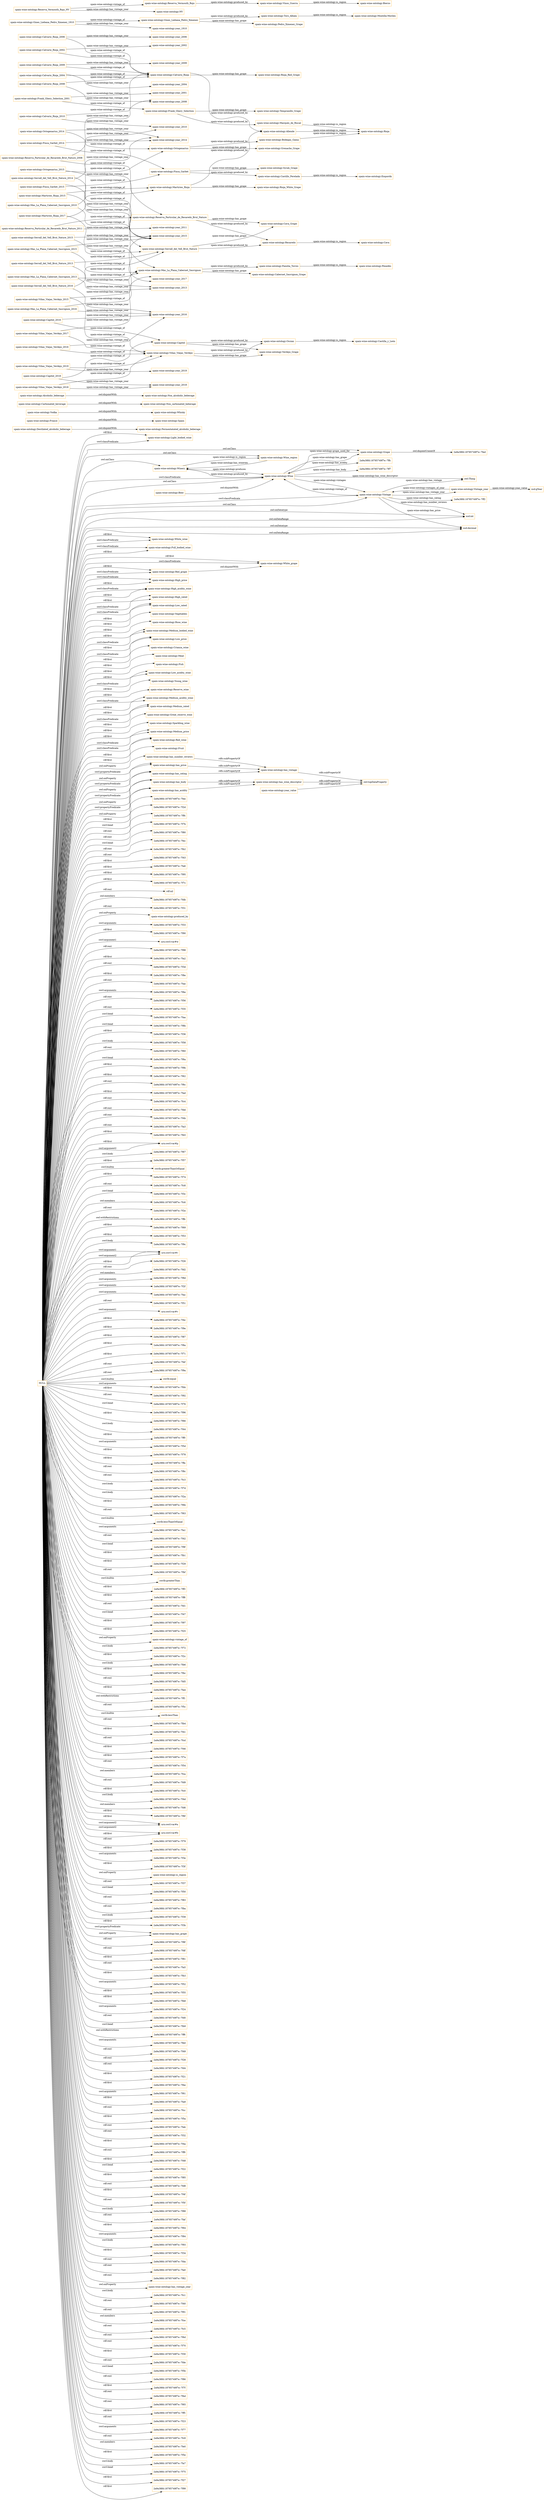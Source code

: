 digraph ar2dtool_diagram { 
rankdir=LR;
size="1501"
node [shape = rectangle, color="orange"]; "spain-wine-ontology:Light_bodied_wine" "spain-wine-ontology:Winery" "spain-wine-ontology:White_wine" "spain-wine-ontology:Full_bodied_wine" "spain-wine-ontology:White_grape" "spain-wine-ontology:Destilated_alcoholic_beberage" "spain-wine-ontology:High_price" "spain-wine-ontology:Spain" "spain-wine-ontology:Vodka" "spain-wine-ontology:High_acidity_wine" "spain-wine-ontology:High_rated" "spain-wine-ontology:Low_rated" "spain-wine-ontology:Vegetables" "spain-wine-ontology:Rose_wine" "spain-wine-ontology:Medium_bodied_wine" "spain-wine-ontology:Low_price" "spain-wine-ontology:Crianza_wine" "spain-wine-ontology:Meat" "spain-wine-ontology:Fish" "spain-wine-ontology:Whisky" "spain-wine-ontology:Wine_region" "spain-wine-ontology:Non_carbonated_beberage" "spain-wine-ontology:France" "spain-wine-ontology:Wine" "spain-wine-ontology:Grape" "spain-wine-ontology:Low_acidity_wine" "spain-wine-ontology:Young_wine" "spain-wine-ontology:Red_grape" "spain-wine-ontology:Vintage_year" "spain-wine-ontology:Beer" "spain-wine-ontology:Reserve_wine" "spain-wine-ontology:Medium_acidity_wine" "spain-wine-ontology:Non_alcoholic_beberage" "spain-wine-ontology:Medium_rated" "spain-wine-ontology:Great_reserve_wine" "spain-wine-ontology:Sparkling_wine" "spain-wine-ontology:Carbonated_beverage" "spain-wine-ontology:Medium_price" "spain-wine-ontology:Red_wine" "spain-wine-ontology:Fruit" "spain-wine-ontology:Fermentatated_alcoholic_beberage" "spain-wine-ontology:Vintage" "spain-wine-ontology:Alcoholic_beberage" ; /*classes style*/
	"spain-wine-ontology:Calvario_Rioja_2010" -> "spain-wine-ontology:Calvario_Rioja" [ label = "spain-wine-ontology:vintage_of" ];
	"spain-wine-ontology:Calvario_Rioja_2010" -> "spain-wine-ontology:year_2010" [ label = "spain-wine-ontology:has_vintage_year" ];
	"spain-wine-ontology:year_value" -> "owl:topDataProperty" [ label = "rdfs:subPropertyOf" ];
	"spain-wine-ontology:Mas_La_Plana_Cabernet_Sauvignon" -> "spain-wine-ontology:Familia_Torres" [ label = "spain-wine-ontology:produced_by" ];
	"spain-wine-ontology:Mas_La_Plana_Cabernet_Sauvignon" -> "spain-wine-ontology:Cabernet_Sauvignon_Grape" [ label = "spain-wine-ontology:has_grape" ];
	"spain-wine-ontology:Calvario_Rioja_2008" -> "spain-wine-ontology:Calvario_Rioja" [ label = "spain-wine-ontology:vintage_of" ];
	"spain-wine-ontology:Calvario_Rioja_2008" -> "spain-wine-ontology:year_2008" [ label = "spain-wine-ontology:has_vintage_year" ];
	"spain-wine-ontology:Viñas_Viejas_Verdejo_2017" -> "spain-wine-ontology:Viñas_Viejas_Verdejo" [ label = "spain-wine-ontology:vintage_of" ];
	"spain-wine-ontology:Viñas_Viejas_Verdejo_2017" -> "spain-wine-ontology:year_2017" [ label = "spain-wine-ontology:has_vintage_year" ];
	"spain-wine-ontology:Red_grape" -> "spain-wine-ontology:White_grape" [ label = "owl:disjointWith" ];
	"spain-wine-ontology:has_rating" -> "spain-wine-ontology:has_vintage" [ label = "rdfs:subPropertyOf" ];
	"spain-wine-ontology:Gines_Liebana_Pedro_Ximenez" -> "spain-wine-ontology:Toro_Albala" [ label = "spain-wine-ontology:produced_by" ];
	"spain-wine-ontology:Gines_Liebana_Pedro_Ximenez" -> "spain-wine-ontology:Pedro_Ximenez_Grape" [ label = "spain-wine-ontology:has_grape" ];
	"spain-wine-ontology:Calvario_Rioja_2002" -> "spain-wine-ontology:Calvario_Rioja" [ label = "spain-wine-ontology:vintage_of" ];
	"spain-wine-ontology:Calvario_Rioja_2002" -> "spain-wine-ontology:year_2002" [ label = "spain-wine-ontology:has_vintage_year" ];
	"spain-wine-ontology:Ossian" -> "spain-wine-ontology:Castilla_y_León" [ label = "spain-wine-ontology:is_region" ];
	"spain-wine-ontology:Carbonated_beverage" -> "spain-wine-ontology:Non_carbonated_beberage" [ label = "owl:disjointWith" ];
	"spain-wine-ontology:has_number_reviews" -> "spain-wine-ontology:has_vintage" [ label = "rdfs:subPropertyOf" ];
	"spain-wine-ontology:Reserva_Particular_de_Recaredo_Brut_Nature_2011" -> "spain-wine-ontology:Reserva_Particular_de_Recaredo_Brut_Nature" [ label = "spain-wine-ontology:vintage_of" ];
	"spain-wine-ontology:Reserva_Particular_de_Recaredo_Brut_Nature_2011" -> "spain-wine-ontology:year_2011" [ label = "spain-wine-ontology:has_vintage_year" ];
	"spain-wine-ontology:Martiries_Rioja" -> "spain-wine-ontology:Allende" [ label = "spain-wine-ontology:produced_by" ];
	"spain-wine-ontology:Martiries_Rioja" -> "spain-wine-ontology:Rioja_White_Grape" [ label = "spain-wine-ontology:has_grape" ];
	"spain-wine-ontology:Viñas_Viejas_Verdejo_2016" -> "spain-wine-ontology:Viñas_Viejas_Verdejo" [ label = "spain-wine-ontology:vintage_of" ];
	"spain-wine-ontology:Viñas_Viejas_Verdejo_2016" -> "spain-wine-ontology:year_2016" [ label = "spain-wine-ontology:has_vintage_year" ];
	"spain-wine-ontology:Mas_La_Plana_Cabernet_Sauvignon_2016" -> "spain-wine-ontology:Mas_La_Plana_Cabernet_Sauvignon" [ label = "spain-wine-ontology:vintage_of" ];
	"spain-wine-ontology:Mas_La_Plana_Cabernet_Sauvignon_2016" -> "spain-wine-ontology:year_2016" [ label = "spain-wine-ontology:has_vintage_year" ];
	"spain-wine-ontology:Serrall_del_Vell_Brut_Nature_2016" -> "spain-wine-ontology:Serrall_del_Vell_Brut_Nature" [ label = "spain-wine-ontology:vintage_of" ];
	"spain-wine-ontology:Serrall_del_Vell_Brut_Nature_2016" -> "spain-wine-ontology:year_2016" [ label = "spain-wine-ontology:has_vintage_year" ];
	"spain-wine-ontology:Recaredo" -> "spain-wine-ontology:Cava" [ label = "spain-wine-ontology:is_region" ];
	"spain-wine-ontology:Gines_Liebana_Pedro_Ximenez_1910" -> "spain-wine-ontology:Gines_Liebana_Pedro_Ximenez" [ label = "spain-wine-ontology:vintage_of" ];
	"spain-wine-ontology:Gines_Liebana_Pedro_Ximenez_1910" -> "spain-wine-ontology:year_1910" [ label = "spain-wine-ontology:has_vintage_year" ];
	"spain-wine-ontology:Bodegas_Gama" -> "spain-wine-ontology:Rioja" [ label = "spain-wine-ontology:is_region" ];
	"spain-wine-ontology:Frank_Ghery_Selection_2001" -> "spain-wine-ontology:Frank_Ghery_Selection" [ label = "spain-wine-ontology:vintage_of" ];
	"spain-wine-ontology:Frank_Ghery_Selection_2001" -> "spain-wine-ontology:year_2001" [ label = "spain-wine-ontology:has_vintage_year" ];
	"spain-wine-ontology:Martiries_Rioja_2017" -> "spain-wine-ontology:Martiries_Rioja" [ label = "spain-wine-ontology:vintage_of" ];
	"spain-wine-ontology:Martiries_Rioja_2017" -> "spain-wine-ontology:year_2017" [ label = "spain-wine-ontology:has_vintage_year" ];
	"spain-wine-ontology:Mas_La_Plana_Cabernet_Sauvignon_2010" -> "spain-wine-ontology:Mas_La_Plana_Cabernet_Sauvignon" [ label = "spain-wine-ontology:vintage_of" ];
	"spain-wine-ontology:Mas_La_Plana_Cabernet_Sauvignon_2010" -> "spain-wine-ontology:year_2010" [ label = "spain-wine-ontology:has_vintage_year" ];
	"spain-wine-ontology:has_wine_descriptor" -> "owl:topDataProperty" [ label = "rdfs:subPropertyOf" ];
	"spain-wine-ontology:has_price" -> "spain-wine-ontology:has_vintage" [ label = "rdfs:subPropertyOf" ];
	"spain-wine-ontology:Reserva_Particular_de_Recaredo_Brut_Nature_2008" -> "spain-wine-ontology:Reserva_Particular_de_Recaredo_Brut_Nature" [ label = "spain-wine-ontology:vintage_of" ];
	"spain-wine-ontology:Reserva_Particular_de_Recaredo_Brut_Nature_2008" -> "spain-wine-ontology:year_2008" [ label = "spain-wine-ontology:has_vintage_year" ];
	"spain-wine-ontology:Allende" -> "spain-wine-ontology:Rioja" [ label = "spain-wine-ontology:is_region" ];
	"spain-wine-ontology:Finca_Garbet_2015" -> "spain-wine-ontology:Finca_Garbet" [ label = "spain-wine-ontology:vintage_of" ];
	"spain-wine-ontology:Finca_Garbet_2015" -> "spain-wine-ontology:year_2015" [ label = "spain-wine-ontology:has_vintage_year" ];
	"spain-wine-ontology:Calvario_Rioja_2006" -> "spain-wine-ontology:Calvario_Rioja" [ label = "spain-wine-ontology:vintage_of" ];
	"spain-wine-ontology:Calvario_Rioja_2006" -> "spain-wine-ontology:year_2006" [ label = "spain-wine-ontology:has_vintage_year" ];
	"spain-wine-ontology:Alcoholic_beberage" -> "spain-wine-ontology:Non_alcoholic_beberage" [ label = "owl:disjointWith" ];
	"spain-wine-ontology:Viñas_Viejas_Verdejo_2015" -> "spain-wine-ontology:Viñas_Viejas_Verdejo" [ label = "spain-wine-ontology:vintage_of" ];
	"spain-wine-ontology:Viñas_Viejas_Verdejo_2015" -> "spain-wine-ontology:year_2015" [ label = "spain-wine-ontology:has_vintage_year" ];
	"spain-wine-ontology:Serrall_del_Vell_Brut_Nature" -> "spain-wine-ontology:Recaredo" [ label = "spain-wine-ontology:produced_by" ];
	"spain-wine-ontology:Serrall_del_Vell_Brut_Nature" -> "spain-wine-ontology:Cava_Grape" [ label = "spain-wine-ontology:has_grape" ];
	"spain-wine-ontology:has_acidity" -> "spain-wine-ontology:has_wine_descriptor" [ label = "rdfs:subPropertyOf" ];
	"spain-wine-ontology:Castillo_Perelada" -> "spain-wine-ontology:Empordà" [ label = "spain-wine-ontology:is_region" ];
	"spain-wine-ontology:Mas_La_Plana_Cabernet_Sauvignon_2015" -> "spain-wine-ontology:Mas_La_Plana_Cabernet_Sauvignon" [ label = "spain-wine-ontology:vintage_of" ];
	"spain-wine-ontology:Mas_La_Plana_Cabernet_Sauvignon_2015" -> "spain-wine-ontology:year_2015" [ label = "spain-wine-ontology:has_vintage_year" ];
	"spain-wine-ontology:Capitel_2018" -> "spain-wine-ontology:Capitel" [ label = "spain-wine-ontology:vintage_of" ];
	"spain-wine-ontology:Capitel_2018" -> "spain-wine-ontology:year_2018" [ label = "spain-wine-ontology:has_vintage_year" ];
	"spain-wine-ontology:Marqués_de_Riscal" -> "spain-wine-ontology:Rioja" [ label = "spain-wine-ontology:is_region" ];
	"spain-wine-ontology:Serrall_del_Vell_Brut_Nature_2015" -> "spain-wine-ontology:Serrall_del_Vell_Brut_Nature" [ label = "spain-wine-ontology:vintage_of" ];
	"spain-wine-ontology:Serrall_del_Vell_Brut_Nature_2015" -> "spain-wine-ontology:year_2015" [ label = "spain-wine-ontology:has_vintage_year" ];
	"spain-wine-ontology:Grape" -> "2a9a38fd:18785749f7e:-7fed" [ label = "owl:disjointUnionOf" ];
	"spain-wine-ontology:Octogenarius" -> "spain-wine-ontology:Bodegas_Gama" [ label = "spain-wine-ontology:produced_by" ];
	"spain-wine-ontology:Octogenarius" -> "spain-wine-ontology:Grenache_Grape" [ label = "spain-wine-ontology:has_grape" ];
	"spain-wine-ontology:Calvario_Rioja" -> "spain-wine-ontology:Allende" [ label = "spain-wine-ontology:produced_by" ];
	"spain-wine-ontology:Calvario_Rioja" -> "spain-wine-ontology:Rioja_Red_Grape" [ label = "spain-wine-ontology:has_grape" ];
	"NULL" -> "2a9a38fd:18785749f7e:-7fee" [ label = "rdf:first" ];
	"NULL" -> "spain-wine-ontology:has_acidity" [ label = "swrl:propertyPredicate" ];
	"NULL" -> "2a9a38fd:18785749f7e:-7f2d" [ label = "swrl:head" ];
	"NULL" -> "2a9a38fd:18785749f7e:-7ff4" [ label = "rdf:rest" ];
	"NULL" -> "2a9a38fd:18785749f7e:-7f7b" [ label = "rdf:rest" ];
	"NULL" -> "spain-wine-ontology:Full_bodied_wine" [ label = "swrl:classPredicate" ];
	"NULL" -> "2a9a38fd:18785749f7e:-7f80" [ label = "swrl:head" ];
	"NULL" -> "2a9a38fd:18785749f7e:-7fec" [ label = "rdf:rest" ];
	"NULL" -> "2a9a38fd:18785749f7e:-7fb2" [ label = "rdf:rest" ];
	"NULL" -> "2a9a38fd:18785749f7e:-7f43" [ label = "rdf:first" ];
	"NULL" -> "2a9a38fd:18785749f7e:-7fa6" [ label = "rdf:first" ];
	"NULL" -> "2a9a38fd:18785749f7e:-7f95" [ label = "rdf:first" ];
	"NULL" -> "spain-wine-ontology:High_acidity_wine" [ label = "swrl:classPredicate" ];
	"NULL" -> "2a9a38fd:18785749f7e:-7f7c" [ label = "rdf:first" ];
	"NULL" -> "spain-wine-ontology:Winery" [ label = "owl:onClass" ];
	"NULL" -> "rdf:nil" [ label = "rdf:rest" ];
	"NULL" -> "2a9a38fd:18785749f7e:-7fdb" [ label = "owl:members" ];
	"NULL" -> "2a9a38fd:18785749f7e:-7f31" [ label = "rdf:rest" ];
	"NULL" -> "spain-wine-ontology:produced_by" [ label = "owl:onProperty" ];
	"NULL" -> "spain-wine-ontology:Great_reserve_wine" [ label = "rdf:first" ];
	"NULL" -> "2a9a38fd:18785749f7e:-7f33" [ label = "swrl:arguments" ];
	"NULL" -> "2a9a38fd:18785749f7e:-7f90" [ label = "rdf:first" ];
	"NULL" -> "urn:swrl:var#w" [ label = "swrl:argument1" ];
	"NULL" -> "2a9a38fd:18785749f7e:-7f98" [ label = "rdf:rest" ];
	"NULL" -> "2a9a38fd:18785749f7e:-7fa2" [ label = "rdf:first" ];
	"NULL" -> "2a9a38fd:18785749f7e:-7f3d" [ label = "rdf:rest" ];
	"NULL" -> "2a9a38fd:18785749f7e:-7f8e" [ label = "rdf:first" ];
	"NULL" -> "2a9a38fd:18785749f7e:-7fae" [ label = "rdf:rest" ];
	"NULL" -> "2a9a38fd:18785749f7e:-7f6e" [ label = "swrl:arguments" ];
	"NULL" -> "2a9a38fd:18785749f7e:-7f56" [ label = "rdf:rest" ];
	"NULL" -> "spain-wine-ontology:Meat" [ label = "rdf:first" ];
	"NULL" -> "2a9a38fd:18785749f7e:-7f35" [ label = "rdf:rest" ];
	"NULL" -> "2a9a38fd:18785749f7e:-7faa" [ label = "swrl:head" ];
	"NULL" -> "spain-wine-ontology:High_price" [ label = "swrl:classPredicate" ];
	"NULL" -> "spain-wine-ontology:Red_wine" [ label = "swrl:classPredicate" ];
	"NULL" -> "spain-wine-ontology:Vintage" [ label = "owl:onClass" ];
	"NULL" -> "2a9a38fd:18785749f7e:-7f8b" [ label = "swrl:head" ];
	"NULL" -> "2a9a38fd:18785749f7e:-7f36" [ label = "rdf:first" ];
	"NULL" -> "2a9a38fd:18785749f7e:-7f58" [ label = "swrl:body" ];
	"NULL" -> "2a9a38fd:18785749f7e:-7f60" [ label = "rdf:rest" ];
	"NULL" -> "spain-wine-ontology:Sparkling_wine" [ label = "rdf:first" ];
	"NULL" -> "2a9a38fd:18785749f7e:-7f6a" [ label = "swrl:head" ];
	"NULL" -> "2a9a38fd:18785749f7e:-7f9b" [ label = "rdf:first" ];
	"NULL" -> "spain-wine-ontology:Low_rated" [ label = "swrl:classPredicate" ];
	"NULL" -> "2a9a38fd:18785749f7e:-7f62" [ label = "rdf:first" ];
	"NULL" -> "2a9a38fd:18785749f7e:-7f6c" [ label = "rdf:rest" ];
	"NULL" -> "2a9a38fd:18785749f7e:-7fad" [ label = "rdf:first" ];
	"NULL" -> "2a9a38fd:18785749f7e:-7fc4" [ label = "rdf:rest" ];
	"NULL" -> "2a9a38fd:18785749f7e:-7fdd" [ label = "rdf:rest" ];
	"NULL" -> "2a9a38fd:18785749f7e:-7f4b" [ label = "rdf:rest" ];
	"NULL" -> "2a9a38fd:18785749f7e:-7fa3" [ label = "rdf:rest" ];
	"NULL" -> "2a9a38fd:18785749f7e:-7fb5" [ label = "rdf:first" ];
	"NULL" -> "urn:swrl:var#p" [ label = "rdf:first" ];
	"NULL" -> "2a9a38fd:18785749f7e:-7f67" [ label = "swrl:body" ];
	"NULL" -> "spain-wine-ontology:has_price" [ label = "swrl:propertyPredicate" ];
	"NULL" -> "2a9a38fd:18785749f7e:-7f57" [ label = "rdf:first" ];
	"NULL" -> "swrlb:greaterThanOrEqual" [ label = "swrl:builtin" ];
	"NULL" -> "2a9a38fd:18785749f7e:-7f74" [ label = "rdf:first" ];
	"NULL" -> "2a9a38fd:18785749f7e:-7fc8" [ label = "rdf:rest" ];
	"NULL" -> "2a9a38fd:18785749f7e:-7f3c" [ label = "swrl:head" ];
	"NULL" -> "spain-wine-ontology:Medium_bodied_wine" [ label = "rdf:first" ];
	"NULL" -> "2a9a38fd:18785749f7e:-7fc6" [ label = "owl:members" ];
	"NULL" -> "2a9a38fd:18785749f7e:-7f2e" [ label = "rdf:rest" ];
	"NULL" -> "2a9a38fd:18785749f7e:-7ffb" [ label = "owl:withRestrictions" ];
	"NULL" -> "spain-wine-ontology:Wine" [ label = "swrl:classPredicate" ];
	"NULL" -> "2a9a38fd:18785749f7e:-7f69" [ label = "rdf:first" ];
	"NULL" -> "2a9a38fd:18785749f7e:-7f53" [ label = "rdf:first" ];
	"NULL" -> "2a9a38fd:18785749f7e:-7f9c" [ label = "swrl:body" ];
	"NULL" -> "spain-wine-ontology:has_body" [ label = "swrl:propertyPredicate" ];
	"NULL" -> "urn:swrl:var#r" [ label = "swrl:argument1" ];
	"NULL" -> "xsd:int" [ label = "owl:onDatatype" ];
	"NULL" -> "2a9a38fd:18785749f7e:-7f26" [ label = "rdf:rest" ];
	"NULL" -> "spain-wine-ontology:Full_bodied_wine" [ label = "rdf:first" ];
	"NULL" -> "2a9a38fd:18785749f7e:-7fd2" [ label = "owl:members" ];
	"NULL" -> "2a9a38fd:18785749f7e:-7f8d" [ label = "swrl:arguments" ];
	"NULL" -> "spain-wine-ontology:has_rating" [ label = "owl:onProperty" ];
	"NULL" -> "urn:swrl:var#p" [ label = "swrl:argument2" ];
	"NULL" -> "spain-wine-ontology:has_body" [ label = "owl:onProperty" ];
	"NULL" -> "2a9a38fd:18785749f7e:-7f2f" [ label = "swrl:arguments" ];
	"NULL" -> "2a9a38fd:18785749f7e:-7fac" [ label = "swrl:arguments" ];
	"NULL" -> "2a9a38fd:18785749f7e:-7f51" [ label = "rdf:rest" ];
	"NULL" -> "urn:swrl:var#v" [ label = "swrl:argument1" ];
	"NULL" -> "2a9a38fd:18785749f7e:-7f4c" [ label = "rdf:first" ];
	"NULL" -> "2a9a38fd:18785749f7e:-7f9e" [ label = "rdf:first" ];
	"NULL" -> "2a9a38fd:18785749f7e:-7f87" [ label = "rdf:first" ];
	"NULL" -> "2a9a38fd:18785749f7e:-7f8a" [ label = "rdf:first" ];
	"NULL" -> "2a9a38fd:18785749f7e:-7f71" [ label = "rdf:first" ];
	"NULL" -> "2a9a38fd:18785749f7e:-7fef" [ label = "rdf:rest" ];
	"NULL" -> "2a9a38fd:18785749f7e:-7f9a" [ label = "rdf:rest" ];
	"NULL" -> "swrlb:equal" [ label = "swrl:builtin" ];
	"NULL" -> "2a9a38fd:18785749f7e:-7fbb" [ label = "swrl:arguments" ];
	"NULL" -> "2a9a38fd:18785749f7e:-7f92" [ label = "rdf:first" ];
	"NULL" -> "2a9a38fd:18785749f7e:-7f76" [ label = "rdf:rest" ];
	"NULL" -> "2a9a38fd:18785749f7e:-7f96" [ label = "swrl:head" ];
	"NULL" -> "2a9a38fd:18785749f7e:-7f66" [ label = "rdf:first" ];
	"NULL" -> "spain-wine-ontology:Light_bodied_wine" [ label = "rdf:first" ];
	"NULL" -> "2a9a38fd:18785749f7e:-7f44" [ label = "swrl:body" ];
	"NULL" -> "2a9a38fd:18785749f7e:-7ff0" [ label = "rdf:first" ];
	"NULL" -> "2a9a38fd:18785749f7e:-7f5d" [ label = "swrl:arguments" ];
	"NULL" -> "spain-wine-ontology:Wine" [ label = "owl:onClass" ];
	"NULL" -> "2a9a38fd:18785749f7e:-7f78" [ label = "rdf:first" ];
	"NULL" -> "2a9a38fd:18785749f7e:-7ffa" [ label = "rdf:first" ];
	"NULL" -> "spain-wine-ontology:White_wine" [ label = "rdf:first" ];
	"NULL" -> "spain-wine-ontology:Light_bodied_wine" [ label = "swrl:classPredicate" ];
	"NULL" -> "2a9a38fd:18785749f7e:-7f8c" [ label = "rdf:rest" ];
	"NULL" -> "spain-wine-ontology:Medium_rated" [ label = "rdf:first" ];
	"NULL" -> "2a9a38fd:18785749f7e:-7fc3" [ label = "rdf:rest" ];
	"NULL" -> "2a9a38fd:18785749f7e:-7f7d" [ label = "swrl:body" ];
	"NULL" -> "2a9a38fd:18785749f7e:-7f2a" [ label = "swrl:body" ];
	"NULL" -> "2a9a38fd:18785749f7e:-7f6b" [ label = "rdf:first" ];
	"NULL" -> "spain-wine-ontology:High_rated" [ label = "rdf:first" ];
	"NULL" -> "2a9a38fd:18785749f7e:-7f63" [ label = "rdf:rest" ];
	"NULL" -> "swrlb:lessThanOrEqual" [ label = "swrl:builtin" ];
	"NULL" -> "2a9a38fd:18785749f7e:-7fa1" [ label = "swrl:arguments" ];
	"NULL" -> "2a9a38fd:18785749f7e:-7f42" [ label = "rdf:rest" ];
	"NULL" -> "2a9a38fd:18785749f7e:-7f9f" [ label = "swrl:head" ];
	"NULL" -> "urn:swrl:var#r" [ label = "swrl:argument2" ];
	"NULL" -> "2a9a38fd:18785749f7e:-7fb1" [ label = "rdf:first" ];
	"NULL" -> "spain-wine-ontology:White_grape" [ label = "rdf:first" ];
	"NULL" -> "2a9a38fd:18785749f7e:-7f29" [ label = "rdf:first" ];
	"NULL" -> "2a9a38fd:18785749f7e:-7fbf" [ label = "rdf:rest" ];
	"NULL" -> "swrlb:greaterThan" [ label = "swrl:builtin" ];
	"NULL" -> "2a9a38fd:18785749f7e:-7ff3" [ label = "rdf:first" ];
	"NULL" -> "spain-wine-ontology:Red_wine" [ label = "rdf:first" ];
	"NULL" -> "2a9a38fd:18785749f7e:-7ff8" [ label = "rdf:first" ];
	"NULL" -> "spain-wine-ontology:Medium_bodied_wine" [ label = "swrl:classPredicate" ];
	"NULL" -> "2a9a38fd:18785749f7e:-7fd1" [ label = "rdf:rest" ];
	"NULL" -> "spain-wine-ontology:High_price" [ label = "rdf:first" ];
	"NULL" -> "spain-wine-ontology:Medium_price" [ label = "rdf:first" ];
	"NULL" -> "2a9a38fd:18785749f7e:-7f47" [ label = "swrl:head" ];
	"NULL" -> "2a9a38fd:18785749f7e:-7f97" [ label = "rdf:first" ];
	"NULL" -> "2a9a38fd:18785749f7e:-7f25" [ label = "rdf:first" ];
	"NULL" -> "spain-wine-ontology:Low_price" [ label = "rdf:first" ];
	"NULL" -> "spain-wine-ontology:vintage_of" [ label = "owl:onProperty" ];
	"NULL" -> "2a9a38fd:18785749f7e:-7f72" [ label = "swrl:body" ];
	"NULL" -> "2a9a38fd:18785749f7e:-7f2c" [ label = "rdf:first" ];
	"NULL" -> "spain-wine-ontology:Crianza_wine" [ label = "rdf:first" ];
	"NULL" -> "2a9a38fd:18785749f7e:-7fb6" [ label = "swrl:body" ];
	"NULL" -> "2a9a38fd:18785749f7e:-7fbc" [ label = "rdf:first" ];
	"NULL" -> "2a9a38fd:18785749f7e:-7fd5" [ label = "rdf:rest" ];
	"NULL" -> "2a9a38fd:18785749f7e:-7fa4" [ label = "rdf:first" ];
	"NULL" -> "2a9a38fd:18785749f7e:-7ff1" [ label = "owl:withRestrictions" ];
	"NULL" -> "2a9a38fd:18785749f7e:-7f5c" [ label = "rdf:rest" ];
	"NULL" -> "swrlb:lessThan" [ label = "swrl:builtin" ];
	"NULL" -> "2a9a38fd:18785749f7e:-7fb4" [ label = "rdf:rest" ];
	"NULL" -> "2a9a38fd:18785749f7e:-7f41" [ label = "rdf:first" ];
	"NULL" -> "spain-wine-ontology:Low_acidity_wine" [ label = "rdf:first" ];
	"NULL" -> "2a9a38fd:18785749f7e:-7fcd" [ label = "rdf:rest" ];
	"NULL" -> "spain-wine-ontology:High_rated" [ label = "swrl:classPredicate" ];
	"NULL" -> "spain-wine-ontology:Fruit" [ label = "rdf:first" ];
	"NULL" -> "2a9a38fd:18785749f7e:-7f46" [ label = "rdf:first" ];
	"NULL" -> "2a9a38fd:18785749f7e:-7f7a" [ label = "rdf:first" ];
	"NULL" -> "2a9a38fd:18785749f7e:-7f54" [ label = "rdf:rest" ];
	"NULL" -> "2a9a38fd:18785749f7e:-7fca" [ label = "owl:members" ];
	"NULL" -> "spain-wine-ontology:has_price" [ label = "owl:onProperty" ];
	"NULL" -> "2a9a38fd:18785749f7e:-7fd9" [ label = "rdf:rest" ];
	"NULL" -> "spain-wine-ontology:Medium_rated" [ label = "swrl:classPredicate" ];
	"NULL" -> "2a9a38fd:18785749f7e:-7fc0" [ label = "rdf:first" ];
	"NULL" -> "spain-wine-ontology:Fish" [ label = "rdf:first" ];
	"NULL" -> "2a9a38fd:18785749f7e:-7f4d" [ label = "swrl:body" ];
	"NULL" -> "2a9a38fd:18785749f7e:-7fd6" [ label = "owl:members" ];
	"NULL" -> "2a9a38fd:18785749f7e:-7f6f" [ label = "rdf:first" ];
	"NULL" -> "urn:swrl:var#a" [ label = "rdf:first" ];
	"NULL" -> "urn:swrl:var#b" [ label = "swrl:argument2" ];
	"NULL" -> "spain-wine-ontology:has_rating" [ label = "swrl:propertyPredicate" ];
	"NULL" -> "2a9a38fd:18785749f7e:-7f79" [ label = "rdf:rest" ];
	"NULL" -> "2a9a38fd:18785749f7e:-7f38" [ label = "rdf:first" ];
	"NULL" -> "2a9a38fd:18785749f7e:-7f3e" [ label = "swrl:arguments" ];
	"NULL" -> "2a9a38fd:18785749f7e:-7f3f" [ label = "rdf:first" ];
	"NULL" -> "spain-wine-ontology:is_region" [ label = "owl:onProperty" ];
	"NULL" -> "spain-wine-ontology:Grape" [ label = "owl:onClass" ];
	"NULL" -> "spain-wine-ontology:Low_acidity_wine" [ label = "swrl:classPredicate" ];
	"NULL" -> "xsd:int" [ label = "owl:onDataRange" ];
	"NULL" -> "2a9a38fd:18785749f7e:-7f37" [ label = "rdf:rest" ];
	"NULL" -> "spain-wine-ontology:Red_grape" [ label = "rdf:first" ];
	"NULL" -> "2a9a38fd:18785749f7e:-7f50" [ label = "swrl:head" ];
	"NULL" -> "urn:swrl:var#r" [ label = "rdf:first" ];
	"NULL" -> "2a9a38fd:18785749f7e:-7f83" [ label = "rdf:rest" ];
	"NULL" -> "2a9a38fd:18785749f7e:-7fba" [ label = "rdf:rest" ];
	"NULL" -> "2a9a38fd:18785749f7e:-7f39" [ label = "swrl:body" ];
	"NULL" -> "xsd:decimal" [ label = "owl:onDataRange" ];
	"NULL" -> "urn:swrl:var#b" [ label = "rdf:first" ];
	"NULL" -> "2a9a38fd:18785749f7e:-7f3b" [ label = "rdf:first" ];
	"NULL" -> "urn:swrl:var#a" [ label = "swrl:argument2" ];
	"NULL" -> "spain-wine-ontology:has_grape" [ label = "swrl:propertyPredicate" ];
	"NULL" -> "2a9a38fd:18785749f7e:-7f8f" [ label = "rdf:rest" ];
	"NULL" -> "spain-wine-ontology:High_acidity_wine" [ label = "rdf:first" ];
	"NULL" -> "2a9a38fd:18785749f7e:-7fdf" [ label = "rdf:rest" ];
	"NULL" -> "2a9a38fd:18785749f7e:-7f81" [ label = "rdf:first" ];
	"NULL" -> "2a9a38fd:18785749f7e:-7fa5" [ label = "rdf:rest" ];
	"NULL" -> "spain-wine-ontology:Young_wine" [ label = "rdf:first" ];
	"NULL" -> "2a9a38fd:18785749f7e:-7fb3" [ label = "rdf:first" ];
	"NULL" -> "2a9a38fd:18785749f7e:-7f52" [ label = "swrl:arguments" ];
	"NULL" -> "2a9a38fd:18785749f7e:-7f55" [ label = "rdf:first" ];
	"NULL" -> "spain-wine-ontology:Low_price" [ label = "swrl:classPredicate" ];
	"NULL" -> "2a9a38fd:18785749f7e:-7fb8" [ label = "rdf:first" ];
	"NULL" -> "2a9a38fd:18785749f7e:-7f24" [ label = "swrl:arguments" ];
	"NULL" -> "2a9a38fd:18785749f7e:-7fd0" [ label = "rdf:rest" ];
	"NULL" -> "2a9a38fd:18785749f7e:-7fb9" [ label = "swrl:head" ];
	"NULL" -> "2a9a38fd:18785749f7e:-7ff6" [ label = "owl:withRestrictions" ];
	"NULL" -> "spain-wine-ontology:Vintage" [ label = "swrl:classPredicate" ];
	"NULL" -> "2a9a38fd:18785749f7e:-7fb0" [ label = "swrl:arguments" ];
	"NULL" -> "2a9a38fd:18785749f7e:-7f49" [ label = "rdf:rest" ];
	"NULL" -> "2a9a38fd:18785749f7e:-7f28" [ label = "rdf:rest" ];
	"NULL" -> "spain-wine-ontology:has_grape" [ label = "owl:onProperty" ];
	"NULL" -> "2a9a38fd:18785749f7e:-7fd4" [ label = "rdf:rest" ];
	"NULL" -> "2a9a38fd:18785749f7e:-7f21" [ label = "rdf:first" ];
	"NULL" -> "2a9a38fd:18785749f7e:-7fbe" [ label = "rdf:first" ];
	"NULL" -> "2a9a38fd:18785749f7e:-7f61" [ label = "swrl:arguments" ];
	"NULL" -> "spain-wine-ontology:Vegetables" [ label = "rdf:first" ];
	"NULL" -> "2a9a38fd:18785749f7e:-7fa9" [ label = "rdf:first" ];
	"NULL" -> "2a9a38fd:18785749f7e:-7fcc" [ label = "rdf:rest" ];
	"NULL" -> "spain-wine-ontology:Reserve_wine" [ label = "rdf:first" ];
	"NULL" -> "2a9a38fd:18785749f7e:-7f5a" [ label = "rdf:first" ];
	"NULL" -> "spain-wine-ontology:Red_grape" [ label = "swrl:classPredicate" ];
	"NULL" -> "2a9a38fd:18785749f7e:-7fab" [ label = "rdf:rest" ];
	"NULL" -> "2a9a38fd:18785749f7e:-7f32" [ label = "rdf:rest" ];
	"NULL" -> "spain-wine-ontology:Wine_region" [ label = "owl:onClass" ];
	"NULL" -> "2a9a38fd:18785749f7e:-7f4a" [ label = "rdf:first" ];
	"NULL" -> "2a9a38fd:18785749f7e:-7ff9" [ label = "rdf:rest" ];
	"NULL" -> "2a9a38fd:18785749f7e:-7f48" [ label = "rdf:first" ];
	"NULL" -> "2a9a38fd:18785749f7e:-7f22" [ label = "swrl:head" ];
	"NULL" -> "2a9a38fd:18785749f7e:-7f85" [ label = "rdf:first" ];
	"NULL" -> "2a9a38fd:18785749f7e:-7fd8" [ label = "rdf:rest" ];
	"NULL" -> "2a9a38fd:18785749f7e:-7f4f" [ label = "rdf:first" ];
	"NULL" -> "2a9a38fd:18785749f7e:-7f5f" [ label = "rdf:rest" ];
	"NULL" -> "spain-wine-ontology:has_number_reviews" [ label = "owl:onProperty" ];
	"NULL" -> "spain-wine-ontology:Medium_price" [ label = "swrl:classPredicate" ];
	"NULL" -> "2a9a38fd:18785749f7e:-7f88" [ label = "swrl:body" ];
	"NULL" -> "2a9a38fd:18785749f7e:-7faf" [ label = "rdf:rest" ];
	"NULL" -> "spain-wine-ontology:Rose_wine" [ label = "rdf:first" ];
	"NULL" -> "2a9a38fd:18785749f7e:-7f64" [ label = "rdf:first" ];
	"NULL" -> "2a9a38fd:18785749f7e:-7f84" [ label = "swrl:arguments" ];
	"NULL" -> "2a9a38fd:18785749f7e:-7f93" [ label = "swrl:body" ];
	"NULL" -> "spain-wine-ontology:Medium_acidity_wine" [ label = "swrl:classPredicate" ];
	"NULL" -> "2a9a38fd:18785749f7e:-7f34" [ label = "rdf:first" ];
	"NULL" -> "2a9a38fd:18785749f7e:-7fda" [ label = "rdf:rest" ];
	"NULL" -> "2a9a38fd:18785749f7e:-7fa0" [ label = "rdf:rest" ];
	"NULL" -> "2a9a38fd:18785749f7e:-7f82" [ label = "rdf:rest" ];
	"NULL" -> "spain-wine-ontology:White_grape" [ label = "swrl:classPredicate" ];
	"NULL" -> "spain-wine-ontology:has_vintage_year" [ label = "owl:onProperty" ];
	"NULL" -> "2a9a38fd:18785749f7e:-7fc1" [ label = "swrl:body" ];
	"NULL" -> "2a9a38fd:18785749f7e:-7f40" [ label = "rdf:rest" ];
	"NULL" -> "2a9a38fd:18785749f7e:-7f91" [ label = "rdf:rest" ];
	"NULL" -> "2a9a38fd:18785749f7e:-7fce" [ label = "owl:members" ];
	"NULL" -> "2a9a38fd:18785749f7e:-7fc5" [ label = "rdf:rest" ];
	"NULL" -> "2a9a38fd:18785749f7e:-7f6d" [ label = "rdf:rest" ];
	"NULL" -> "2a9a38fd:18785749f7e:-7f70" [ label = "rdf:rest" ];
	"NULL" -> "xsd:decimal" [ label = "owl:onDatatype" ];
	"NULL" -> "2a9a38fd:18785749f7e:-7f30" [ label = "rdf:first" ];
	"NULL" -> "2a9a38fd:18785749f7e:-7fde" [ label = "rdf:rest" ];
	"NULL" -> "2a9a38fd:18785749f7e:-7f5b" [ label = "swrl:head" ];
	"NULL" -> "2a9a38fd:18785749f7e:-7f86" [ label = "rdf:rest" ];
	"NULL" -> "2a9a38fd:18785749f7e:-7f7f" [ label = "rdf:first" ];
	"NULL" -> "2a9a38fd:18785749f7e:-7fbd" [ label = "rdf:rest" ];
	"NULL" -> "2a9a38fd:18785749f7e:-7f65" [ label = "rdf:rest" ];
	"NULL" -> "spain-wine-ontology:has_acidity" [ label = "owl:onProperty" ];
	"NULL" -> "2a9a38fd:18785749f7e:-7ff5" [ label = "rdf:first" ];
	"NULL" -> "spain-wine-ontology:Medium_acidity_wine" [ label = "rdf:first" ];
	"NULL" -> "spain-wine-ontology:Low_rated" [ label = "rdf:first" ];
	"NULL" -> "spain-wine-ontology:White_wine" [ label = "swrl:classPredicate" ];
	"NULL" -> "2a9a38fd:18785749f7e:-7f23" [ label = "rdf:rest" ];
	"NULL" -> "2a9a38fd:18785749f7e:-7f77" [ label = "swrl:arguments" ];
	"NULL" -> "2a9a38fd:18785749f7e:-7fc9" [ label = "rdf:rest" ];
	"NULL" -> "2a9a38fd:18785749f7e:-7fe0" [ label = "owl:members" ];
	"NULL" -> "2a9a38fd:18785749f7e:-7f5e" [ label = "rdf:first" ];
	"NULL" -> "2a9a38fd:18785749f7e:-7fa7" [ label = "swrl:body" ];
	"NULL" -> "2a9a38fd:18785749f7e:-7f75" [ label = "swrl:head" ];
	"NULL" -> "2a9a38fd:18785749f7e:-7f27" [ label = "rdf:first" ];
	"NULL" -> "2a9a38fd:18785749f7e:-7f99" [ label = "rdf:first" ];
	"spain-wine-ontology:Finca_Garbet_2014" -> "spain-wine-ontology:Finca_Garbet" [ label = "spain-wine-ontology:vintage_of" ];
	"spain-wine-ontology:Finca_Garbet_2014" -> "spain-wine-ontology:year_2014" [ label = "spain-wine-ontology:has_vintage_year" ];
	"spain-wine-ontology:Octogenarius_2015" -> "spain-wine-ontology:Octogenarius" [ label = "spain-wine-ontology:vintage_of" ];
	"spain-wine-ontology:Octogenarius_2015" -> "spain-wine-ontology:year_2015" [ label = "spain-wine-ontology:has_vintage_year" ];
	"spain-wine-ontology:Vodka" -> "spain-wine-ontology:Whisky" [ label = "owl:disjointWith" ];
	"spain-wine-ontology:Serrall_del_Vell_Brut_Nature_2014" -> "spain-wine-ontology:Serrall_del_Vell_Brut_Nature" [ label = "spain-wine-ontology:vintage_of" ];
	"spain-wine-ontology:Serrall_del_Vell_Brut_Nature_2014" -> "spain-wine-ontology:year_2014" [ label = "spain-wine-ontology:has_vintage_year" ];
	"spain-wine-ontology:Martiries_Rioja_2015" -> "spain-wine-ontology:Martiries_Rioja" [ label = "spain-wine-ontology:vintage_of" ];
	"spain-wine-ontology:Martiries_Rioja_2015" -> "spain-wine-ontology:year_2015" [ label = "spain-wine-ontology:has_vintage_year" ];
	"spain-wine-ontology:Viñas_Viejas_Verdejo" -> "spain-wine-ontology:Ossian" [ label = "spain-wine-ontology:produced_by" ];
	"spain-wine-ontology:Viñas_Viejas_Verdejo" -> "spain-wine-ontology:Verdejo_Grape" [ label = "spain-wine-ontology:has_grape" ];
	"spain-wine-ontology:Beer" -> "spain-wine-ontology:Wine" [ label = "owl:disjointWith" ];
	"spain-wine-ontology:France" -> "spain-wine-ontology:Spain" [ label = "owl:disjointWith" ];
	"spain-wine-ontology:Viñas_Viejas_Verdejo_2019" -> "spain-wine-ontology:Viñas_Viejas_Verdejo" [ label = "spain-wine-ontology:vintage_of" ];
	"spain-wine-ontology:Viñas_Viejas_Verdejo_2019" -> "spain-wine-ontology:year_2019" [ label = "spain-wine-ontology:has_vintage_year" ];
	"spain-wine-ontology:has_vintage" -> "owl:topDataProperty" [ label = "rdfs:subPropertyOf" ];
	"spain-wine-ontology:Familia_Torres" -> "spain-wine-ontology:Penedès" [ label = "spain-wine-ontology:is_region" ];
	"spain-wine-ontology:Vinos_Guerra" -> "spain-wine-ontology:Bierzo" [ label = "spain-wine-ontology:is_region" ];
	"spain-wine-ontology:Calvario_Rioja_2004" -> "spain-wine-ontology:Calvario_Rioja" [ label = "spain-wine-ontology:vintage_of" ];
	"spain-wine-ontology:Calvario_Rioja_2004" -> "spain-wine-ontology:year_2004" [ label = "spain-wine-ontology:has_vintage_year" ];
	"spain-wine-ontology:Reserva_Particular_de_Recaredo_Brut_Nature" -> "spain-wine-ontology:Recaredo" [ label = "spain-wine-ontology:produced_by" ];
	"spain-wine-ontology:Reserva_Particular_de_Recaredo_Brut_Nature" -> "spain-wine-ontology:Cava_Grape" [ label = "spain-wine-ontology:has_grape" ];
	"spain-wine-ontology:Toro_Albala" -> "spain-wine-ontology:Montilla-Moriles" [ label = "spain-wine-ontology:is_region" ];
	"spain-wine-ontology:Octogenarius_2014" -> "spain-wine-ontology:Octogenarius" [ label = "spain-wine-ontology:vintage_of" ];
	"spain-wine-ontology:Octogenarius_2014" -> "spain-wine-ontology:year_2014" [ label = "spain-wine-ontology:has_vintage_year" ];
	"spain-wine-ontology:Reserva_Vermouth_Rojo_NV" -> "spain-wine-ontology:Reserva_Vermouth_Rojo" [ label = "spain-wine-ontology:vintage_of" ];
	"spain-wine-ontology:Reserva_Vermouth_Rojo_NV" -> "spain-wine-ontology:NV" [ label = "spain-wine-ontology:has_vintage_year" ];
	"spain-wine-ontology:Mas_La_Plana_Cabernet_Sauvignon_2013" -> "spain-wine-ontology:Mas_La_Plana_Cabernet_Sauvignon" [ label = "spain-wine-ontology:vintage_of" ];
	"spain-wine-ontology:Mas_La_Plana_Cabernet_Sauvignon_2013" -> "spain-wine-ontology:year_2013" [ label = "spain-wine-ontology:has_vintage_year" ];
	"spain-wine-ontology:Capitel_2016" -> "spain-wine-ontology:Capitel" [ label = "spain-wine-ontology:vintage_of" ];
	"spain-wine-ontology:Capitel_2016" -> "spain-wine-ontology:year_2016" [ label = "spain-wine-ontology:has_vintage_year" ];
	"spain-wine-ontology:Serrall_del_Vell_Brut_Nature_2013" -> "spain-wine-ontology:Serrall_del_Vell_Brut_Nature" [ label = "spain-wine-ontology:vintage_of" ];
	"spain-wine-ontology:Serrall_del_Vell_Brut_Nature_2013" -> "spain-wine-ontology:year_2013" [ label = "spain-wine-ontology:has_vintage_year" ];
	"spain-wine-ontology:Reserva_Vermouth_Rojo" -> "spain-wine-ontology:Vinos_Guerra" [ label = "spain-wine-ontology:produced_by" ];
	"spain-wine-ontology:Capitel" -> "spain-wine-ontology:Ossian" [ label = "spain-wine-ontology:produced_by" ];
	"spain-wine-ontology:Capitel" -> "spain-wine-ontology:Verdejo_Grape" [ label = "spain-wine-ontology:has_grape" ];
	"spain-wine-ontology:Destilated_alcoholic_beberage" -> "spain-wine-ontology:Fermentatated_alcoholic_beberage" [ label = "owl:disjointWith" ];
	"spain-wine-ontology:Finca_Garbet" -> "spain-wine-ontology:Castillo_Perelada" [ label = "spain-wine-ontology:produced_by" ];
	"spain-wine-ontology:Finca_Garbet" -> "spain-wine-ontology:Syrah_Grape" [ label = "spain-wine-ontology:has_grape" ];
	"spain-wine-ontology:Calvario_Rioja_2009" -> "spain-wine-ontology:Calvario_Rioja" [ label = "spain-wine-ontology:vintage_of" ];
	"spain-wine-ontology:Calvario_Rioja_2009" -> "spain-wine-ontology:year_2009" [ label = "spain-wine-ontology:has_vintage_year" ];
	"spain-wine-ontology:Viñas_Viejas_Verdejo_2018" -> "spain-wine-ontology:Viñas_Viejas_Verdejo" [ label = "spain-wine-ontology:vintage_of" ];
	"spain-wine-ontology:Viñas_Viejas_Verdejo_2018" -> "spain-wine-ontology:year_2018" [ label = "spain-wine-ontology:has_vintage_year" ];
	"spain-wine-ontology:Frank_Ghery_Selection" -> "spain-wine-ontology:Marqués_de_Riscal" [ label = "spain-wine-ontology:produced_by" ];
	"spain-wine-ontology:Frank_Ghery_Selection" -> "spain-wine-ontology:Tempranillo_Grape" [ label = "spain-wine-ontology:has_grape" ];
	"spain-wine-ontology:has_body" -> "spain-wine-ontology:has_wine_descriptor" [ label = "rdfs:subPropertyOf" ];
	"spain-wine-ontology:Vintage" -> "spain-wine-ontology:Wine" [ label = "spain-wine-ontology:vintage_of" ];
	"spain-wine-ontology:Vintage" -> "2a9a38fd:18785749f7e:-7ff2" [ label = "spain-wine-ontology:has_rating" ];
	"spain-wine-ontology:Wine" -> "2a9a38fd:18785749f7e:-7ffc" [ label = "spain-wine-ontology:has_acidity" ];
	"spain-wine-ontology:Grape" -> "spain-wine-ontology:Wine" [ label = "spain-wine-ontology:grape_used_for" ];
	"spain-wine-ontology:Vintage_year" -> "xsd:gYear" [ label = "spain-wine-ontology:year_value" ];
	"spain-wine-ontology:Wine" -> "spain-wine-ontology:Vintage" [ label = "spain-wine-ontology:vintages" ];
	"spain-wine-ontology:Winery" -> "spain-wine-ontology:Wine_region" [ label = "spain-wine-ontology:is_region" ];
	"spain-wine-ontology:Vintage" -> "xsd:int" [ label = "spain-wine-ontology:has_number_reviews" ];
	"spain-wine-ontology:Wine" -> "spain-wine-ontology:Winery" [ label = "spain-wine-ontology:produced_by" ];
	"spain-wine-ontology:Vintage" -> "owl:Thing" [ label = "spain-wine-ontology:has_vintage" ];
	"spain-wine-ontology:Wine_region" -> "spain-wine-ontology:Winery" [ label = "spain-wine-ontology:has_wineries" ];
	"spain-wine-ontology:Winery" -> "spain-wine-ontology:Wine" [ label = "spain-wine-ontology:produces" ];
	"spain-wine-ontology:Vintage" -> "spain-wine-ontology:Vintage_year" [ label = "spain-wine-ontology:has_vintage_year" ];
	"spain-wine-ontology:Vintage" -> "xsd:decimal" [ label = "spain-wine-ontology:has_price" ];
	"spain-wine-ontology:Vintage_year" -> "spain-wine-ontology:Vintage" [ label = "spain-wine-ontology:vintages_of_year" ];
	"spain-wine-ontology:Wine" -> "owl:Thing" [ label = "spain-wine-ontology:has_wine_descriptor" ];
	"spain-wine-ontology:Wine" -> "2a9a38fd:18785749f7e:-7ff7" [ label = "spain-wine-ontology:has_body" ];
	"spain-wine-ontology:Wine" -> "spain-wine-ontology:Grape" [ label = "spain-wine-ontology:has_grape" ];

}
